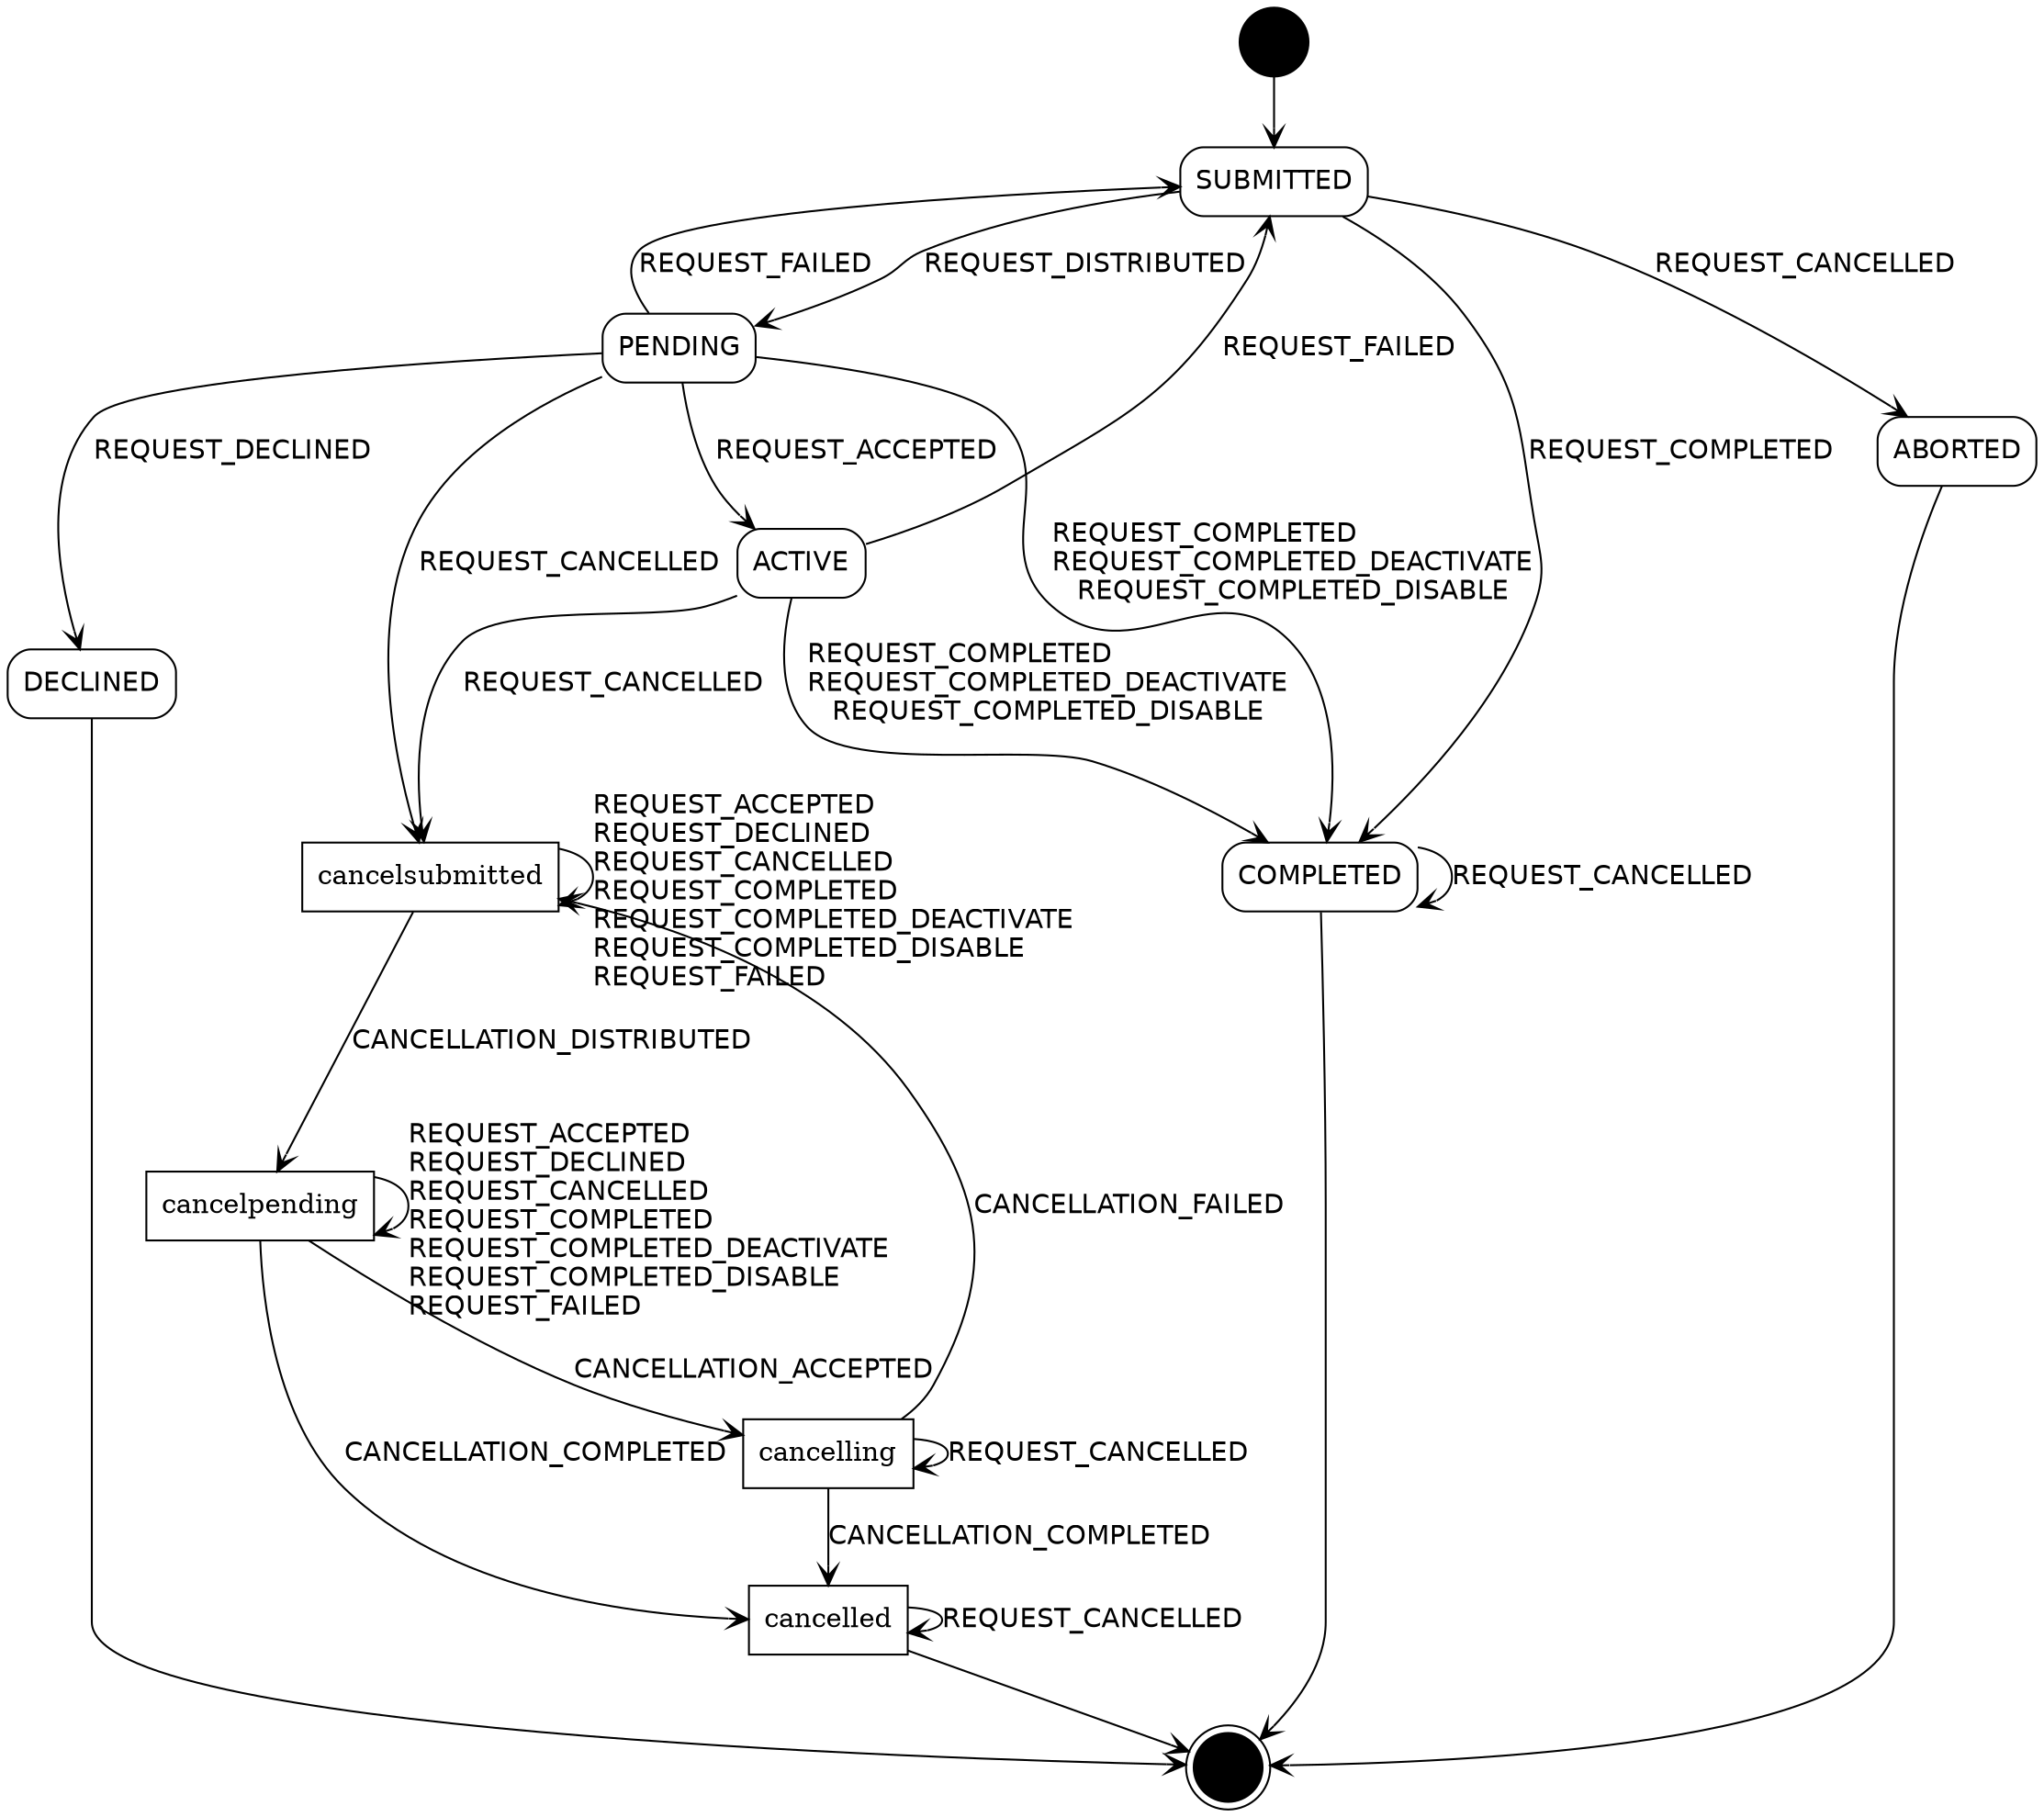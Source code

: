 /* Action service action states. Run using dot -Tpng actionstates.dot > actionstates.png */
/* See https://fsteeg.wordpress.com/2006/11/16/uml-activity-diagrams-with-graphviz/ */
digraph actionstates {
    size="20,20";
    edge[arrowhead=open]
    node [shape=rectangle];
    start[shape=circle, label="", fillcolor=black, style=filled]
    end[shape=doublecircle, label="", fillcolor=black, style=filled]
    submitted[label="SUBMITTED", fontname="helvetica", style=rounded]
    pending[label="PENDING", fontname="helvetica", style=rounded]
    active[label="ACTIVE", fontname="helvetica", style=rounded]
    declined[label="DECLINED", fontname="helvetica", style=rounded]
    completed[label="COMPLETED", fontname="helvetica", style=rounded]
    aborted[label="ABORTED", fontname="helvetica", style=rounded]

    start -> submitted
    submitted -> completed[fontname="helvetica", label="REQUEST_COMPLETED"]
    submitted -> pending[fontname="helvetica", label="REQUEST_DISTRIBUTED"]
    submitted -> aborted[fontname="helvetica", label="REQUEST_CANCELLED"]
    pending -> declined[fontname="helvetica", label="REQUEST_DECLINED"]
    pending -> active[fontname="helvetica", label="REQUEST_ACCEPTED"]
    pending -> completed[fontname="helvetica", label="REQUEST_COMPLETED\lREQUEST_COMPLETED_DEACTIVATE\lREQUEST_COMPLETED_DISABLE"]
    pending -> submitted[fontname="helvetica", label="REQUEST_FAILED"]
    pending -> cancelsubmitted[fontname="helvetica", label="REQUEST_CANCELLED"]
    active -> submitted[fontname="helvetica", label="REQUEST_FAILED"]
    active -> cancelsubmitted[fontname="helvetica", label="REQUEST_CANCELLED"]
    active -> completed[fontname="helvetica", label="REQUEST_COMPLETED\lREQUEST_COMPLETED_DEACTIVATE\lREQUEST_COMPLETED_DISABLE"]
    cancelsubmitted -> cancelpending[fontname="helvetica", label="CANCELLATION_DISTRIBUTED"]
    cancelsubmitted -> cancelsubmitted[fontname="helvetica", label="\lREQUEST_ACCEPTED\lREQUEST_DECLINED\lREQUEST_CANCELLED\lREQUEST_COMPLETED\lREQUEST_COMPLETED_DEACTIVATE\lREQUEST_COMPLETED_DISABLE\lREQUEST_FAILED\l"]
    cancelpending -> cancelling[fontname="helvetica", label="CANCELLATION_ACCEPTED"]
    cancelpending -> cancelled[fontname="helvetica", label="CANCELLATION_COMPLETED"]
    cancelpending -> cancelpending[fontname="helvetica", label="\lREQUEST_ACCEPTED\lREQUEST_DECLINED\lREQUEST_CANCELLED\lREQUEST_COMPLETED\lREQUEST_COMPLETED_DEACTIVATE\lREQUEST_COMPLETED_DISABLE\lREQUEST_FAILED\l"]
    cancelling -> cancelled[fontname="helvetica", label="CANCELLATION_COMPLETED"]
    cancelling -> cancelling[fontname="helvetica", label="REQUEST_CANCELLED"]
    cancelling -> cancelsubmitted[fontname="helvetica", label="CANCELLATION_FAILED"]
    completed -> completed[fontname="helvetica", label="REQUEST_CANCELLED"]
    cancelled -> cancelled[fontname="helvetica", label="REQUEST_CANCELLED"]
    aborted -> end
    completed -> end
    declined-> end
    cancelled -> end
}
